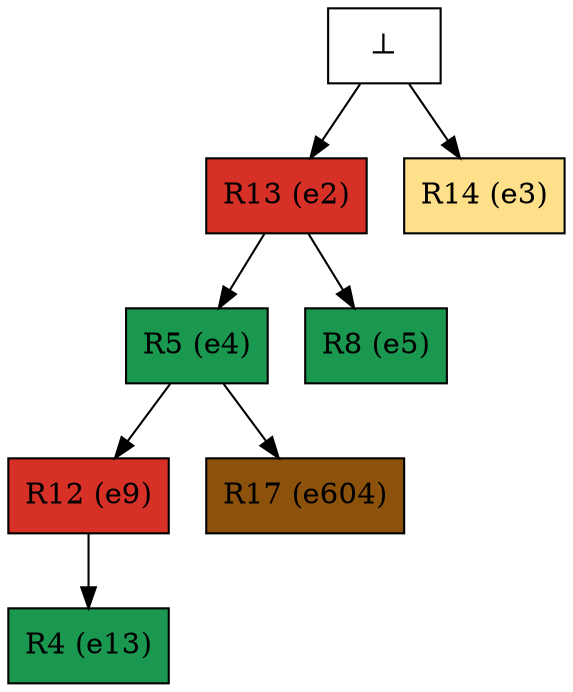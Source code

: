 digraph test {
  e2 -> e4;
  e2 -> e5;
  e4 -> e9;
  e9 -> e13;
  e4 -> e604;
  e0 -> e2;
  e0 -> e3;
  e2 [color="black" fillcolor="#d73027:#d73027" label="R13 (e2)" shape=box style=filled];
  e3 [color="black" fillcolor="#fee08b:#fee08b" label="R14 (e3)" shape=box style=filled];
  e4 [color="black" fillcolor="#1a9850:#1a9850" label="R5 (e4)" shape=box style=filled];
  e5 [color="black" fillcolor="#1a9850:#1a9850" label="R8 (e5)" shape=box style=filled];
  e9 [color="black" fillcolor="#d73027:#d73027" label="R12 (e9)" shape=box style=filled];
  e13 [color="black" fillcolor="#1a9850:#1a9850" label="R4 (e13)" shape=box style=filled];
  e604 [color="black" fillcolor="#8c510a:#8c510a" label="R17 (e604)" shape=box style=filled];
  e0 [fillcolor="white" label="⊥" shape=box style=filled];
}
